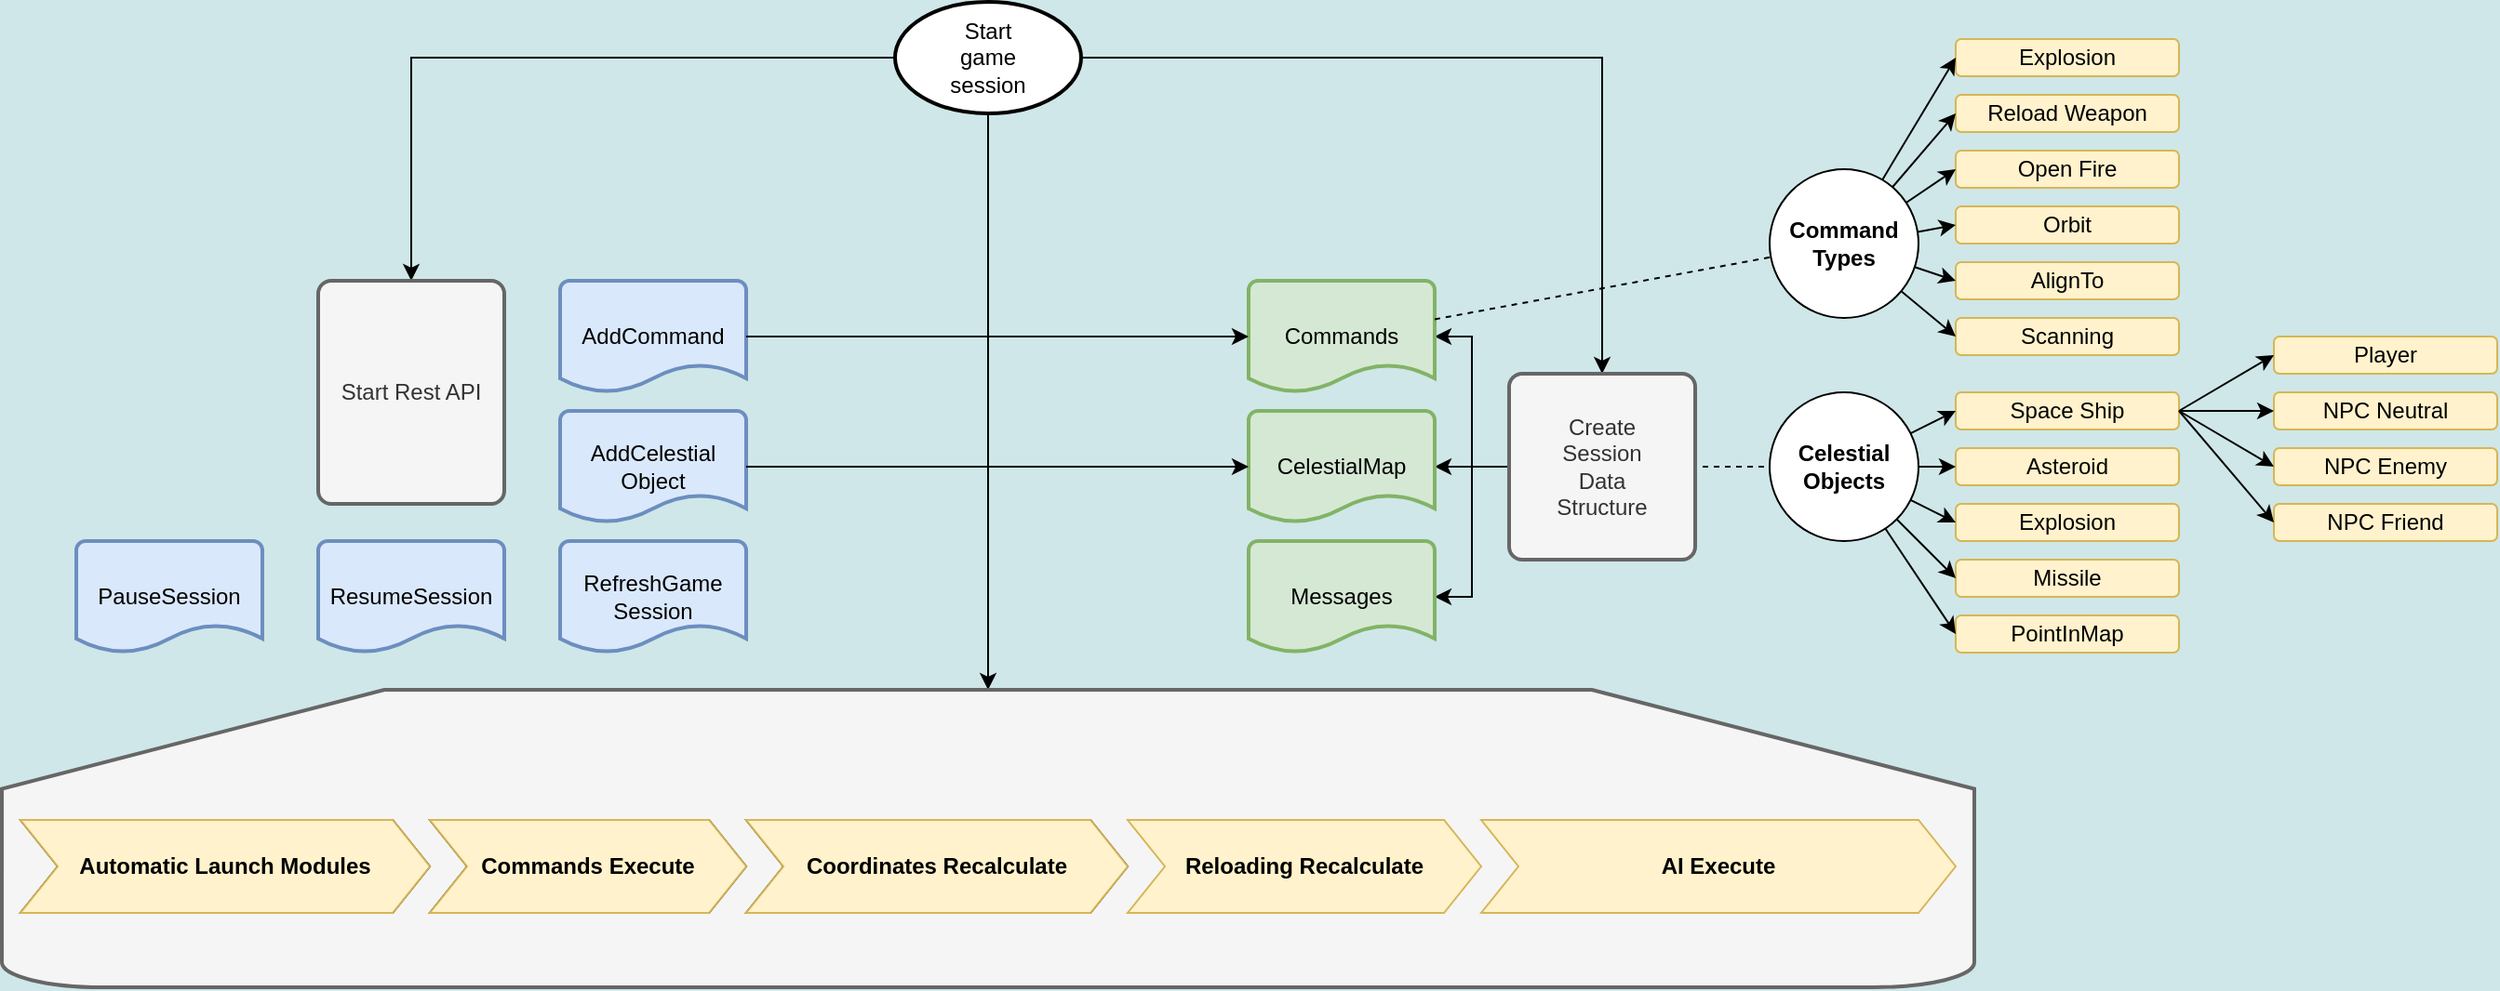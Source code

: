 <mxfile version="13.8.0" type="device"><diagram id="C5RBs43oDa-KdzZeNtuy" name="Page-1"><mxGraphModel dx="2249" dy="772" grid="1" gridSize="10" guides="1" tooltips="1" connect="1" arrows="1" fold="1" page="1" pageScale="1" pageWidth="827" pageHeight="1169" background="#CFE7E8" math="0" shadow="0"><root><mxCell id="WIyWlLk6GJQsqaUBKTNV-0"/><mxCell id="WIyWlLk6GJQsqaUBKTNV-1" parent="WIyWlLk6GJQsqaUBKTNV-0"/><mxCell id="tsh3Yfakuv0AeljDDCd1-91" value="" style="endArrow=none;dashed=1;html=1;" parent="WIyWlLk6GJQsqaUBKTNV-1" source="tsh3Yfakuv0AeljDDCd1-11" target="tsh3Yfakuv0AeljDDCd1-90" edge="1"><mxGeometry width="50" height="50" relative="1" as="geometry"><mxPoint x="530" y="140" as="sourcePoint"/><mxPoint x="580" y="90" as="targetPoint"/></mxGeometry></mxCell><mxCell id="tsh3Yfakuv0AeljDDCd1-8" style="edgeStyle=orthogonalEdgeStyle;rounded=0;orthogonalLoop=1;jettySize=auto;html=1;" parent="WIyWlLk6GJQsqaUBKTNV-1" source="tsh3Yfakuv0AeljDDCd1-6" target="tsh3Yfakuv0AeljDDCd1-7" edge="1"><mxGeometry relative="1" as="geometry"/></mxCell><mxCell id="tsh3Yfakuv0AeljDDCd1-10" style="edgeStyle=orthogonalEdgeStyle;rounded=0;orthogonalLoop=1;jettySize=auto;html=1;" parent="WIyWlLk6GJQsqaUBKTNV-1" source="tsh3Yfakuv0AeljDDCd1-6" target="tsh3Yfakuv0AeljDDCd1-9" edge="1"><mxGeometry relative="1" as="geometry"/></mxCell><mxCell id="tsh3Yfakuv0AeljDDCd1-81" style="edgeStyle=orthogonalEdgeStyle;rounded=0;orthogonalLoop=1;jettySize=auto;html=1;" parent="WIyWlLk6GJQsqaUBKTNV-1" source="tsh3Yfakuv0AeljDDCd1-6" target="tsh3Yfakuv0AeljDDCd1-80" edge="1"><mxGeometry relative="1" as="geometry"/></mxCell><mxCell id="tsh3Yfakuv0AeljDDCd1-6" value="Start&lt;br&gt;game&lt;br&gt;session" style="strokeWidth=2;html=1;shape=mxgraph.flowchart.start_1;whiteSpace=wrap;" parent="WIyWlLk6GJQsqaUBKTNV-1" vertex="1"><mxGeometry x="380" y="20" width="100" height="60" as="geometry"/></mxCell><mxCell id="tsh3Yfakuv0AeljDDCd1-14" style="edgeStyle=orthogonalEdgeStyle;rounded=0;orthogonalLoop=1;jettySize=auto;html=1;" parent="WIyWlLk6GJQsqaUBKTNV-1" source="tsh3Yfakuv0AeljDDCd1-7" target="tsh3Yfakuv0AeljDDCd1-11" edge="1"><mxGeometry relative="1" as="geometry"/></mxCell><mxCell id="tsh3Yfakuv0AeljDDCd1-15" style="edgeStyle=orthogonalEdgeStyle;rounded=0;orthogonalLoop=1;jettySize=auto;html=1;" parent="WIyWlLk6GJQsqaUBKTNV-1" source="tsh3Yfakuv0AeljDDCd1-7" target="tsh3Yfakuv0AeljDDCd1-12" edge="1"><mxGeometry relative="1" as="geometry"/></mxCell><mxCell id="tsh3Yfakuv0AeljDDCd1-36" style="edgeStyle=orthogonalEdgeStyle;rounded=0;orthogonalLoop=1;jettySize=auto;html=1;exitX=0;exitY=0.5;exitDx=0;exitDy=0;entryX=1;entryY=0.5;entryDx=0;entryDy=0;entryPerimeter=0;" parent="WIyWlLk6GJQsqaUBKTNV-1" source="tsh3Yfakuv0AeljDDCd1-7" target="tsh3Yfakuv0AeljDDCd1-13" edge="1"><mxGeometry relative="1" as="geometry"/></mxCell><mxCell id="tsh3Yfakuv0AeljDDCd1-7" value="Create&lt;br&gt;Session&lt;br&gt;Data&lt;br&gt;Structure" style="rounded=1;whiteSpace=wrap;html=1;absoluteArcSize=1;arcSize=14;strokeWidth=2;fillColor=#f5f5f5;strokeColor=#666666;fontColor=#333333;" parent="WIyWlLk6GJQsqaUBKTNV-1" vertex="1"><mxGeometry x="710" y="220" width="100" height="100" as="geometry"/></mxCell><mxCell id="tsh3Yfakuv0AeljDDCd1-9" value="Start Rest API" style="rounded=1;whiteSpace=wrap;html=1;absoluteArcSize=1;arcSize=14;strokeWidth=2;fillColor=#f5f5f5;strokeColor=#666666;fontColor=#333333;" parent="WIyWlLk6GJQsqaUBKTNV-1" vertex="1"><mxGeometry x="70" y="170" width="100" height="120" as="geometry"/></mxCell><mxCell id="tsh3Yfakuv0AeljDDCd1-11" value="CelestialMap" style="strokeWidth=2;html=1;shape=mxgraph.flowchart.document2;whiteSpace=wrap;size=0.25;fillColor=#d5e8d4;strokeColor=#82b366;" parent="WIyWlLk6GJQsqaUBKTNV-1" vertex="1"><mxGeometry x="570" y="240" width="100" height="60" as="geometry"/></mxCell><mxCell id="tsh3Yfakuv0AeljDDCd1-12" value="Commands" style="strokeWidth=2;html=1;shape=mxgraph.flowchart.document2;whiteSpace=wrap;size=0.25;fillColor=#d5e8d4;strokeColor=#82b366;" parent="WIyWlLk6GJQsqaUBKTNV-1" vertex="1"><mxGeometry x="570" y="170" width="100" height="60" as="geometry"/></mxCell><mxCell id="tsh3Yfakuv0AeljDDCd1-13" value="Messages" style="strokeWidth=2;html=1;shape=mxgraph.flowchart.document2;whiteSpace=wrap;size=0.25;fillColor=#d5e8d4;strokeColor=#82b366;" parent="WIyWlLk6GJQsqaUBKTNV-1" vertex="1"><mxGeometry x="570" y="310" width="100" height="60" as="geometry"/></mxCell><mxCell id="tsh3Yfakuv0AeljDDCd1-19" value="RefreshGame&lt;br&gt;Session" style="strokeWidth=2;html=1;shape=mxgraph.flowchart.document2;whiteSpace=wrap;size=0.25;fillColor=#dae8fc;strokeColor=#6c8ebf;" parent="WIyWlLk6GJQsqaUBKTNV-1" vertex="1"><mxGeometry x="200" y="310" width="100" height="60" as="geometry"/></mxCell><mxCell id="tsh3Yfakuv0AeljDDCd1-20" value="AddCommand" style="strokeWidth=2;html=1;shape=mxgraph.flowchart.document2;whiteSpace=wrap;size=0.25;fillColor=#dae8fc;strokeColor=#6c8ebf;" parent="WIyWlLk6GJQsqaUBKTNV-1" vertex="1"><mxGeometry x="200" y="170" width="100" height="60" as="geometry"/></mxCell><mxCell id="tsh3Yfakuv0AeljDDCd1-22" value="AddCelestial&lt;br&gt;Object" style="strokeWidth=2;html=1;shape=mxgraph.flowchart.document2;whiteSpace=wrap;size=0.25;fillColor=#dae8fc;strokeColor=#6c8ebf;" parent="WIyWlLk6GJQsqaUBKTNV-1" vertex="1"><mxGeometry x="200" y="240" width="100" height="60" as="geometry"/></mxCell><mxCell id="tsh3Yfakuv0AeljDDCd1-23" value="ResumeSession" style="strokeWidth=2;html=1;shape=mxgraph.flowchart.document2;whiteSpace=wrap;size=0.25;fillColor=#dae8fc;strokeColor=#6c8ebf;" parent="WIyWlLk6GJQsqaUBKTNV-1" vertex="1"><mxGeometry x="70" y="310" width="100" height="60" as="geometry"/></mxCell><mxCell id="tsh3Yfakuv0AeljDDCd1-24" value="PauseSession" style="strokeWidth=2;html=1;shape=mxgraph.flowchart.document2;whiteSpace=wrap;size=0.25;fillColor=#dae8fc;strokeColor=#6c8ebf;" parent="WIyWlLk6GJQsqaUBKTNV-1" vertex="1"><mxGeometry x="-60" y="310" width="100" height="60" as="geometry"/></mxCell><mxCell id="tsh3Yfakuv0AeljDDCd1-33" value="" style="endArrow=classic;html=1;" parent="WIyWlLk6GJQsqaUBKTNV-1" source="tsh3Yfakuv0AeljDDCd1-20" target="tsh3Yfakuv0AeljDDCd1-12" edge="1"><mxGeometry relative="1" as="geometry"><mxPoint x="320" y="390" as="sourcePoint"/><mxPoint x="420" y="390" as="targetPoint"/></mxGeometry></mxCell><mxCell id="tsh3Yfakuv0AeljDDCd1-38" value="" style="endArrow=classic;html=1;" parent="WIyWlLk6GJQsqaUBKTNV-1" source="tsh3Yfakuv0AeljDDCd1-22" target="tsh3Yfakuv0AeljDDCd1-11" edge="1"><mxGeometry relative="1" as="geometry"><mxPoint x="240" y="310" as="sourcePoint"/><mxPoint x="340" y="310" as="targetPoint"/></mxGeometry></mxCell><mxCell id="tsh3Yfakuv0AeljDDCd1-65" value="Command Types" style="ellipse;whiteSpace=wrap;html=1;aspect=fixed;fontStyle=1" parent="WIyWlLk6GJQsqaUBKTNV-1" vertex="1"><mxGeometry x="850" y="110" width="80" height="80" as="geometry"/></mxCell><mxCell id="tsh3Yfakuv0AeljDDCd1-67" value="" style="endArrow=none;dashed=1;html=1;" parent="WIyWlLk6GJQsqaUBKTNV-1" source="tsh3Yfakuv0AeljDDCd1-12" target="tsh3Yfakuv0AeljDDCd1-65" edge="1"><mxGeometry width="50" height="50" relative="1" as="geometry"><mxPoint x="140" y="-70" as="sourcePoint"/><mxPoint x="190" y="-120" as="targetPoint"/></mxGeometry></mxCell><mxCell id="tsh3Yfakuv0AeljDDCd1-68" value="&lt;span&gt;Explosion&lt;/span&gt;" style="rounded=1;whiteSpace=wrap;html=1;fillColor=#fff2cc;strokeColor=#d6b656;" parent="WIyWlLk6GJQsqaUBKTNV-1" vertex="1"><mxGeometry x="950" y="40" width="120" height="20" as="geometry"/></mxCell><mxCell id="tsh3Yfakuv0AeljDDCd1-69" value="Reload Weapon" style="rounded=1;whiteSpace=wrap;html=1;fillColor=#fff2cc;strokeColor=#d6b656;" parent="WIyWlLk6GJQsqaUBKTNV-1" vertex="1"><mxGeometry x="950" y="70" width="120" height="20" as="geometry"/></mxCell><mxCell id="tsh3Yfakuv0AeljDDCd1-70" value="&lt;span&gt;Open Fire&lt;/span&gt;" style="rounded=1;whiteSpace=wrap;html=1;fillColor=#fff2cc;strokeColor=#d6b656;" parent="WIyWlLk6GJQsqaUBKTNV-1" vertex="1"><mxGeometry x="950" y="100" width="120" height="20" as="geometry"/></mxCell><mxCell id="tsh3Yfakuv0AeljDDCd1-71" value="Orbit" style="rounded=1;whiteSpace=wrap;html=1;fillColor=#fff2cc;strokeColor=#d6b656;" parent="WIyWlLk6GJQsqaUBKTNV-1" vertex="1"><mxGeometry x="950" y="130" width="120" height="20" as="geometry"/></mxCell><mxCell id="tsh3Yfakuv0AeljDDCd1-72" value="AlignTo" style="rounded=1;whiteSpace=wrap;html=1;fillColor=#fff2cc;strokeColor=#d6b656;" parent="WIyWlLk6GJQsqaUBKTNV-1" vertex="1"><mxGeometry x="950" y="160" width="120" height="20" as="geometry"/></mxCell><mxCell id="tsh3Yfakuv0AeljDDCd1-73" value="" style="endArrow=classic;html=1;entryX=0;entryY=0.5;entryDx=0;entryDy=0;" parent="WIyWlLk6GJQsqaUBKTNV-1" source="tsh3Yfakuv0AeljDDCd1-65" target="tsh3Yfakuv0AeljDDCd1-68" edge="1"><mxGeometry width="50" height="50" relative="1" as="geometry"><mxPoint x="540" y="300" as="sourcePoint"/><mxPoint x="590" y="250" as="targetPoint"/></mxGeometry></mxCell><mxCell id="tsh3Yfakuv0AeljDDCd1-74" value="" style="endArrow=classic;html=1;entryX=0;entryY=0.5;entryDx=0;entryDy=0;" parent="WIyWlLk6GJQsqaUBKTNV-1" source="tsh3Yfakuv0AeljDDCd1-65" target="tsh3Yfakuv0AeljDDCd1-69" edge="1"><mxGeometry width="50" height="50" relative="1" as="geometry"><mxPoint x="680" y="50" as="sourcePoint"/><mxPoint x="730" as="targetPoint"/></mxGeometry></mxCell><mxCell id="tsh3Yfakuv0AeljDDCd1-75" value="" style="endArrow=classic;html=1;entryX=0;entryY=0.5;entryDx=0;entryDy=0;" parent="WIyWlLk6GJQsqaUBKTNV-1" source="tsh3Yfakuv0AeljDDCd1-65" target="tsh3Yfakuv0AeljDDCd1-70" edge="1"><mxGeometry width="50" height="50" relative="1" as="geometry"><mxPoint x="690" y="100" as="sourcePoint"/><mxPoint x="740" y="50" as="targetPoint"/></mxGeometry></mxCell><mxCell id="tsh3Yfakuv0AeljDDCd1-76" value="" style="endArrow=classic;html=1;entryX=0;entryY=0.5;entryDx=0;entryDy=0;" parent="WIyWlLk6GJQsqaUBKTNV-1" source="tsh3Yfakuv0AeljDDCd1-65" target="tsh3Yfakuv0AeljDDCd1-71" edge="1"><mxGeometry width="50" height="50" relative="1" as="geometry"><mxPoint x="630" y="80" as="sourcePoint"/><mxPoint x="680" y="30" as="targetPoint"/></mxGeometry></mxCell><mxCell id="tsh3Yfakuv0AeljDDCd1-77" value="" style="endArrow=classic;html=1;entryX=0;entryY=0.5;entryDx=0;entryDy=0;" parent="WIyWlLk6GJQsqaUBKTNV-1" source="tsh3Yfakuv0AeljDDCd1-65" target="tsh3Yfakuv0AeljDDCd1-72" edge="1"><mxGeometry width="50" height="50" relative="1" as="geometry"><mxPoint x="700" y="80" as="sourcePoint"/><mxPoint x="750" y="30" as="targetPoint"/></mxGeometry></mxCell><mxCell id="tsh3Yfakuv0AeljDDCd1-78" value="Scanning" style="rounded=1;whiteSpace=wrap;html=1;fillColor=#fff2cc;strokeColor=#d6b656;" parent="WIyWlLk6GJQsqaUBKTNV-1" vertex="1"><mxGeometry x="950" y="190" width="120" height="20" as="geometry"/></mxCell><mxCell id="tsh3Yfakuv0AeljDDCd1-79" value="" style="endArrow=classic;html=1;entryX=0;entryY=0.5;entryDx=0;entryDy=0;" parent="WIyWlLk6GJQsqaUBKTNV-1" source="tsh3Yfakuv0AeljDDCd1-65" target="tsh3Yfakuv0AeljDDCd1-78" edge="1"><mxGeometry width="50" height="50" relative="1" as="geometry"><mxPoint x="430" y="140" as="sourcePoint"/><mxPoint x="480" y="90" as="targetPoint"/></mxGeometry></mxCell><mxCell id="tsh3Yfakuv0AeljDDCd1-80" value="Turn Calculation" style="strokeWidth=2;html=1;shape=mxgraph.flowchart.loop_limit;whiteSpace=wrap;fillColor=#f5f5f5;strokeColor=#666666;fontColor=#333333;" parent="WIyWlLk6GJQsqaUBKTNV-1" vertex="1"><mxGeometry x="-100" y="390" width="1060" height="160" as="geometry"/></mxCell><mxCell id="tsh3Yfakuv0AeljDDCd1-82" value="Commands&amp;nbsp;Execute" style="shape=step;perimeter=stepPerimeter;whiteSpace=wrap;html=1;fixedSize=1;fontStyle=1" parent="WIyWlLk6GJQsqaUBKTNV-1" vertex="1"><mxGeometry x="130" y="460" width="170" height="50" as="geometry"/></mxCell><mxCell id="tsh3Yfakuv0AeljDDCd1-83" value="Automatic Launch Modules" style="shape=step;perimeter=stepPerimeter;whiteSpace=wrap;html=1;fixedSize=1;fontStyle=1" parent="WIyWlLk6GJQsqaUBKTNV-1" vertex="1"><mxGeometry x="-90" y="460" width="220" height="50" as="geometry"/></mxCell><mxCell id="tsh3Yfakuv0AeljDDCd1-84" value="Coordinates Recalculate" style="shape=step;perimeter=stepPerimeter;whiteSpace=wrap;html=1;fixedSize=1;fontStyle=1" parent="WIyWlLk6GJQsqaUBKTNV-1" vertex="1"><mxGeometry x="300" y="460" width="205" height="50" as="geometry"/></mxCell><mxCell id="tsh3Yfakuv0AeljDDCd1-85" value="Reloading Recalculate" style="shape=step;perimeter=stepPerimeter;whiteSpace=wrap;html=1;fixedSize=1;fontStyle=1;fillColor=#fff2cc;strokeColor=#d6b656;" parent="WIyWlLk6GJQsqaUBKTNV-1" vertex="1"><mxGeometry x="505" y="460" width="190" height="50" as="geometry"/></mxCell><mxCell id="tsh3Yfakuv0AeljDDCd1-86" value="AI Execute" style="shape=step;perimeter=stepPerimeter;whiteSpace=wrap;html=1;fixedSize=1;fontStyle=1;fillColor=#fff2cc;strokeColor=#d6b656;" parent="WIyWlLk6GJQsqaUBKTNV-1" vertex="1"><mxGeometry x="695" y="460" width="255" height="50" as="geometry"/></mxCell><mxCell id="tsh3Yfakuv0AeljDDCd1-87" value="Automatic Launch Modules" style="shape=step;perimeter=stepPerimeter;whiteSpace=wrap;html=1;fixedSize=1;fontStyle=1;fillColor=#fff2cc;strokeColor=#d6b656;" parent="WIyWlLk6GJQsqaUBKTNV-1" vertex="1"><mxGeometry x="-90" y="460" width="220" height="50" as="geometry"/></mxCell><mxCell id="tsh3Yfakuv0AeljDDCd1-88" value="Commands&amp;nbsp;Execute" style="shape=step;perimeter=stepPerimeter;whiteSpace=wrap;html=1;fixedSize=1;fontStyle=1;fillColor=#fff2cc;strokeColor=#d6b656;" parent="WIyWlLk6GJQsqaUBKTNV-1" vertex="1"><mxGeometry x="130" y="460" width="170" height="50" as="geometry"/></mxCell><mxCell id="tsh3Yfakuv0AeljDDCd1-89" value="Coordinates Recalculate" style="shape=step;perimeter=stepPerimeter;whiteSpace=wrap;html=1;fixedSize=1;fontStyle=1;fillColor=#fff2cc;strokeColor=#d6b656;" parent="WIyWlLk6GJQsqaUBKTNV-1" vertex="1"><mxGeometry x="300" y="460" width="205" height="50" as="geometry"/></mxCell><mxCell id="tsh3Yfakuv0AeljDDCd1-90" value="Celestial Objects" style="ellipse;whiteSpace=wrap;html=1;aspect=fixed;fontStyle=1" parent="WIyWlLk6GJQsqaUBKTNV-1" vertex="1"><mxGeometry x="850" y="230" width="80" height="80" as="geometry"/></mxCell><mxCell id="tsh3Yfakuv0AeljDDCd1-92" value="Space Ship" style="rounded=1;whiteSpace=wrap;html=1;fillColor=#fff2cc;strokeColor=#d6b656;" parent="WIyWlLk6GJQsqaUBKTNV-1" vertex="1"><mxGeometry x="950" y="230" width="120" height="20" as="geometry"/></mxCell><mxCell id="tsh3Yfakuv0AeljDDCd1-93" value="" style="endArrow=classic;html=1;entryX=0;entryY=0.5;entryDx=0;entryDy=0;" parent="WIyWlLk6GJQsqaUBKTNV-1" source="tsh3Yfakuv0AeljDDCd1-90" target="tsh3Yfakuv0AeljDDCd1-92" edge="1"><mxGeometry width="50" height="50" relative="1" as="geometry"><mxPoint x="980" y="350" as="sourcePoint"/><mxPoint x="1030" y="300" as="targetPoint"/></mxGeometry></mxCell><mxCell id="tsh3Yfakuv0AeljDDCd1-94" value="Player" style="rounded=1;whiteSpace=wrap;html=1;fillColor=#fff2cc;strokeColor=#d6b656;" parent="WIyWlLk6GJQsqaUBKTNV-1" vertex="1"><mxGeometry x="1121" y="200" width="120" height="20" as="geometry"/></mxCell><mxCell id="tsh3Yfakuv0AeljDDCd1-95" value="NPC Neutral" style="rounded=1;whiteSpace=wrap;html=1;fillColor=#fff2cc;strokeColor=#d6b656;" parent="WIyWlLk6GJQsqaUBKTNV-1" vertex="1"><mxGeometry x="1121" y="230" width="120" height="20" as="geometry"/></mxCell><mxCell id="tsh3Yfakuv0AeljDDCd1-96" value="NPC Enemy" style="rounded=1;whiteSpace=wrap;html=1;fillColor=#fff2cc;strokeColor=#d6b656;" parent="WIyWlLk6GJQsqaUBKTNV-1" vertex="1"><mxGeometry x="1121" y="260" width="120" height="20" as="geometry"/></mxCell><mxCell id="tsh3Yfakuv0AeljDDCd1-97" value="NPC Friend" style="rounded=1;whiteSpace=wrap;html=1;fillColor=#fff2cc;strokeColor=#d6b656;" parent="WIyWlLk6GJQsqaUBKTNV-1" vertex="1"><mxGeometry x="1121" y="290" width="120" height="20" as="geometry"/></mxCell><mxCell id="tsh3Yfakuv0AeljDDCd1-102" value="" style="endArrow=classic;html=1;exitX=1;exitY=0.5;exitDx=0;exitDy=0;entryX=0;entryY=0.5;entryDx=0;entryDy=0;" parent="WIyWlLk6GJQsqaUBKTNV-1" source="tsh3Yfakuv0AeljDDCd1-92" target="tsh3Yfakuv0AeljDDCd1-94" edge="1"><mxGeometry width="50" height="50" relative="1" as="geometry"><mxPoint x="1130" y="420" as="sourcePoint"/><mxPoint x="1180" y="370" as="targetPoint"/></mxGeometry></mxCell><mxCell id="tsh3Yfakuv0AeljDDCd1-103" value="" style="endArrow=classic;html=1;exitX=1;exitY=0.5;exitDx=0;exitDy=0;entryX=0;entryY=0.5;entryDx=0;entryDy=0;" parent="WIyWlLk6GJQsqaUBKTNV-1" source="tsh3Yfakuv0AeljDDCd1-92" target="tsh3Yfakuv0AeljDDCd1-95" edge="1"><mxGeometry width="50" height="50" relative="1" as="geometry"><mxPoint x="1080" y="250" as="sourcePoint"/><mxPoint x="1131" y="220" as="targetPoint"/></mxGeometry></mxCell><mxCell id="tsh3Yfakuv0AeljDDCd1-104" value="" style="endArrow=classic;html=1;exitX=1;exitY=0.5;exitDx=0;exitDy=0;entryX=0;entryY=0.5;entryDx=0;entryDy=0;" parent="WIyWlLk6GJQsqaUBKTNV-1" source="tsh3Yfakuv0AeljDDCd1-92" target="tsh3Yfakuv0AeljDDCd1-96" edge="1"><mxGeometry width="50" height="50" relative="1" as="geometry"><mxPoint x="1090" y="260" as="sourcePoint"/><mxPoint x="1141" y="230" as="targetPoint"/></mxGeometry></mxCell><mxCell id="tsh3Yfakuv0AeljDDCd1-105" value="" style="endArrow=classic;html=1;exitX=1;exitY=0.5;exitDx=0;exitDy=0;entryX=0;entryY=0.5;entryDx=0;entryDy=0;" parent="WIyWlLk6GJQsqaUBKTNV-1" source="tsh3Yfakuv0AeljDDCd1-92" target="tsh3Yfakuv0AeljDDCd1-97" edge="1"><mxGeometry width="50" height="50" relative="1" as="geometry"><mxPoint x="1100" y="270" as="sourcePoint"/><mxPoint x="1151" y="240" as="targetPoint"/></mxGeometry></mxCell><mxCell id="tsh3Yfakuv0AeljDDCd1-106" value="Asteroid" style="rounded=1;whiteSpace=wrap;html=1;fillColor=#fff2cc;strokeColor=#d6b656;" parent="WIyWlLk6GJQsqaUBKTNV-1" vertex="1"><mxGeometry x="950" y="260" width="120" height="20" as="geometry"/></mxCell><mxCell id="tsh3Yfakuv0AeljDDCd1-107" value="Explosion" style="rounded=1;whiteSpace=wrap;html=1;fillColor=#fff2cc;strokeColor=#d6b656;" parent="WIyWlLk6GJQsqaUBKTNV-1" vertex="1"><mxGeometry x="950" y="290" width="120" height="20" as="geometry"/></mxCell><mxCell id="tsh3Yfakuv0AeljDDCd1-108" value="Missile" style="rounded=1;whiteSpace=wrap;html=1;fillColor=#fff2cc;strokeColor=#d6b656;" parent="WIyWlLk6GJQsqaUBKTNV-1" vertex="1"><mxGeometry x="950" y="320" width="120" height="20" as="geometry"/></mxCell><mxCell id="tsh3Yfakuv0AeljDDCd1-109" value="PointInMap" style="rounded=1;whiteSpace=wrap;html=1;fillColor=#fff2cc;strokeColor=#d6b656;" parent="WIyWlLk6GJQsqaUBKTNV-1" vertex="1"><mxGeometry x="950" y="350" width="120" height="20" as="geometry"/></mxCell><mxCell id="tsh3Yfakuv0AeljDDCd1-110" value="" style="endArrow=classic;html=1;entryX=0;entryY=0.5;entryDx=0;entryDy=0;" parent="WIyWlLk6GJQsqaUBKTNV-1" source="tsh3Yfakuv0AeljDDCd1-90" target="tsh3Yfakuv0AeljDDCd1-106" edge="1"><mxGeometry width="50" height="50" relative="1" as="geometry"><mxPoint x="1210" y="550" as="sourcePoint"/><mxPoint x="1260" y="500" as="targetPoint"/></mxGeometry></mxCell><mxCell id="tsh3Yfakuv0AeljDDCd1-111" value="" style="endArrow=classic;html=1;entryX=0;entryY=0.5;entryDx=0;entryDy=0;" parent="WIyWlLk6GJQsqaUBKTNV-1" source="tsh3Yfakuv0AeljDDCd1-90" target="tsh3Yfakuv0AeljDDCd1-107" edge="1"><mxGeometry width="50" height="50" relative="1" as="geometry"><mxPoint x="1170" y="460" as="sourcePoint"/><mxPoint x="1220" y="410" as="targetPoint"/></mxGeometry></mxCell><mxCell id="tsh3Yfakuv0AeljDDCd1-112" value="" style="endArrow=classic;html=1;entryX=0;entryY=0.5;entryDx=0;entryDy=0;" parent="WIyWlLk6GJQsqaUBKTNV-1" source="tsh3Yfakuv0AeljDDCd1-90" target="tsh3Yfakuv0AeljDDCd1-108" edge="1"><mxGeometry width="50" height="50" relative="1" as="geometry"><mxPoint x="1060" y="480" as="sourcePoint"/><mxPoint x="1110" y="430" as="targetPoint"/></mxGeometry></mxCell><mxCell id="tsh3Yfakuv0AeljDDCd1-113" value="" style="endArrow=classic;html=1;entryX=0;entryY=0.5;entryDx=0;entryDy=0;" parent="WIyWlLk6GJQsqaUBKTNV-1" source="tsh3Yfakuv0AeljDDCd1-90" target="tsh3Yfakuv0AeljDDCd1-109" edge="1"><mxGeometry width="50" height="50" relative="1" as="geometry"><mxPoint x="1150" y="510" as="sourcePoint"/><mxPoint x="1200" y="460" as="targetPoint"/></mxGeometry></mxCell></root></mxGraphModel></diagram></mxfile>